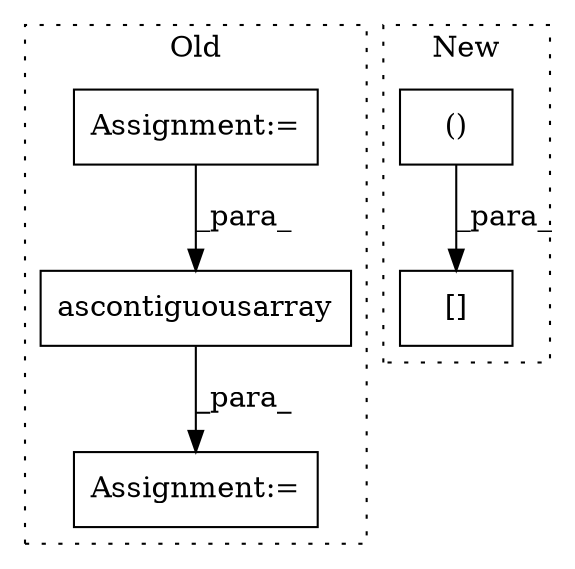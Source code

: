 digraph G {
subgraph cluster0 {
1 [label="ascontiguousarray" a="32" s="377,404" l="18,1" shape="box"];
3 [label="Assignment:=" a="7" s="370" l="1" shape="box"];
4 [label="Assignment:=" a="7" s="246" l="1" shape="box"];
label = "Old";
style="dotted";
}
subgraph cluster1 {
2 [label="()" a="106" s="1120" l="70" shape="box"];
5 [label="[]" a="2" s="1111,1190" l="9,2" shape="box"];
label = "New";
style="dotted";
}
1 -> 3 [label="_para_"];
2 -> 5 [label="_para_"];
4 -> 1 [label="_para_"];
}